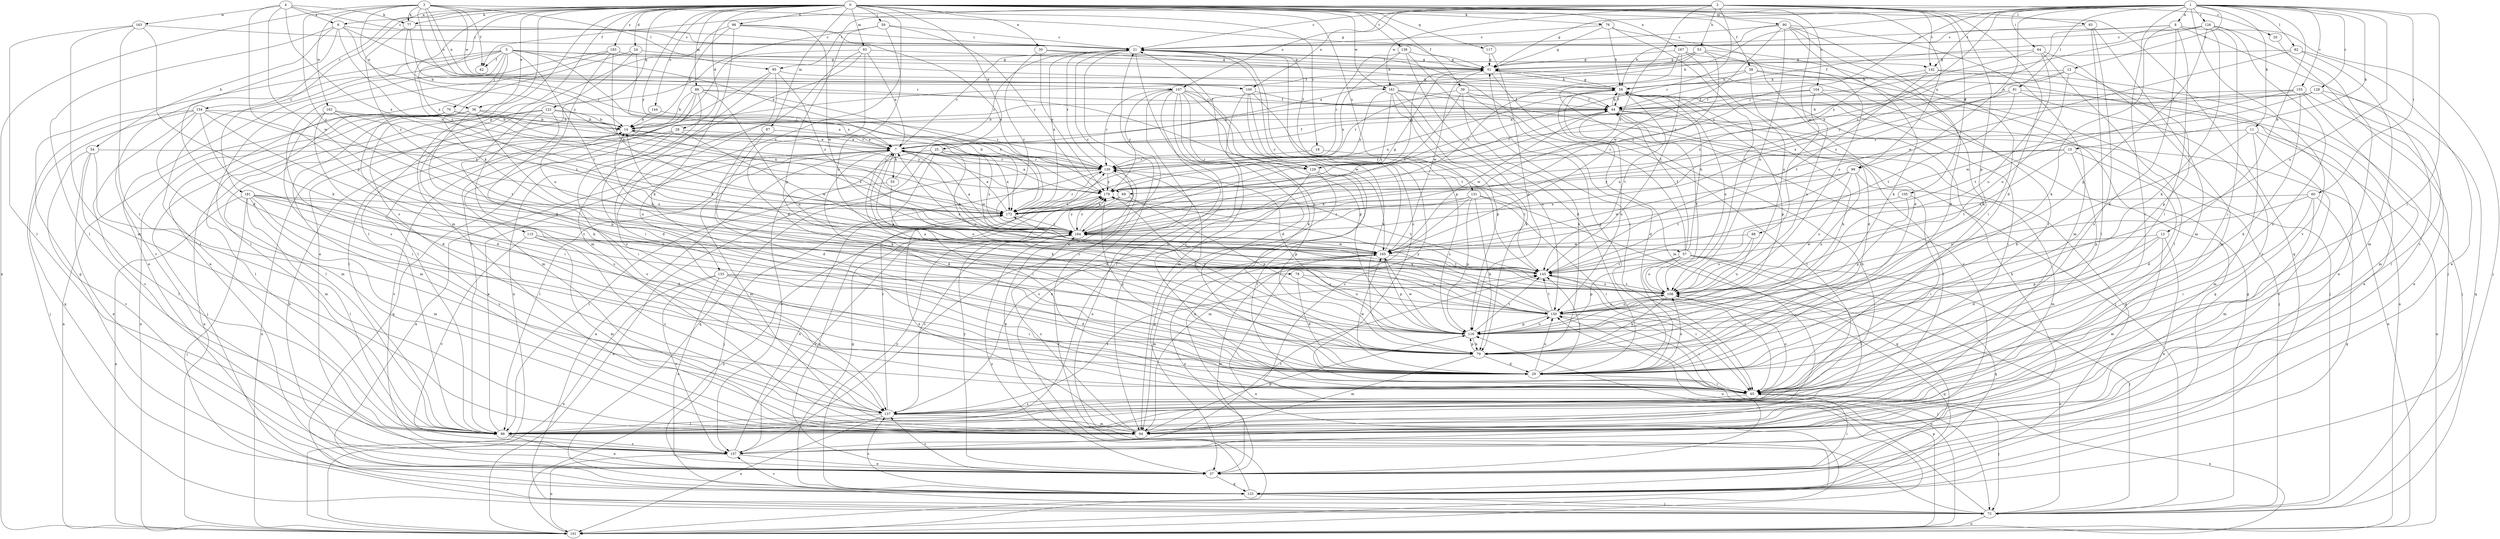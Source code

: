 strict digraph  {
0;
1;
2;
3;
4;
5;
6;
7;
8;
10;
11;
12;
13;
14;
18;
20;
21;
24;
25;
28;
29;
30;
36;
37;
38;
39;
42;
44;
51;
53;
54;
55;
57;
58;
59;
60;
64;
65;
69;
70;
72;
76;
77;
78;
79;
81;
82;
83;
85;
86;
87;
88;
89;
90;
93;
94;
98;
99;
100;
101;
104;
105;
107;
108;
115;
116;
117;
122;
123;
126;
128;
129;
130;
131;
133;
137;
138;
142;
143;
144;
150;
154;
155;
157;
161;
162;
163;
165;
167;
172;
179;
181;
183;
184;
0 -> 6  [label=a];
0 -> 18  [label=c];
0 -> 24  [label=d];
0 -> 25  [label=d];
0 -> 28  [label=d];
0 -> 30  [label=e];
0 -> 36  [label=e];
0 -> 38  [label=f];
0 -> 39  [label=f];
0 -> 59  [label=i];
0 -> 76  [label=k];
0 -> 77  [label=k];
0 -> 87  [label=m];
0 -> 88  [label=m];
0 -> 89  [label=m];
0 -> 90  [label=m];
0 -> 93  [label=m];
0 -> 94  [label=m];
0 -> 98  [label=n];
0 -> 99  [label=n];
0 -> 104  [label=o];
0 -> 115  [label=p];
0 -> 117  [label=q];
0 -> 122  [label=q];
0 -> 123  [label=q];
0 -> 131  [label=s];
0 -> 133  [label=s];
0 -> 137  [label=s];
0 -> 138  [label=t];
0 -> 144  [label=u];
0 -> 154  [label=v];
0 -> 161  [label=w];
0 -> 167  [label=x];
0 -> 172  [label=x];
0 -> 179  [label=y];
0 -> 181  [label=z];
0 -> 183  [label=z];
0 -> 184  [label=z];
1 -> 8  [label=b];
1 -> 10  [label=b];
1 -> 11  [label=b];
1 -> 12  [label=b];
1 -> 13  [label=b];
1 -> 14  [label=b];
1 -> 42  [label=f];
1 -> 51  [label=g];
1 -> 60  [label=i];
1 -> 64  [label=i];
1 -> 65  [label=i];
1 -> 69  [label=j];
1 -> 81  [label=l];
1 -> 82  [label=l];
1 -> 99  [label=n];
1 -> 126  [label=r];
1 -> 128  [label=r];
1 -> 137  [label=s];
1 -> 142  [label=t];
1 -> 150  [label=u];
1 -> 155  [label=v];
1 -> 157  [label=v];
1 -> 184  [label=z];
2 -> 20  [label=c];
2 -> 21  [label=c];
2 -> 29  [label=d];
2 -> 53  [label=h];
2 -> 83  [label=l];
2 -> 85  [label=l];
2 -> 100  [label=n];
2 -> 105  [label=o];
2 -> 107  [label=o];
2 -> 116  [label=p];
2 -> 129  [label=r];
2 -> 142  [label=t];
2 -> 161  [label=w];
2 -> 184  [label=z];
3 -> 36  [label=e];
3 -> 42  [label=f];
3 -> 51  [label=g];
3 -> 77  [label=k];
3 -> 85  [label=l];
3 -> 100  [label=n];
3 -> 101  [label=n];
3 -> 107  [label=o];
3 -> 129  [label=r];
3 -> 161  [label=w];
3 -> 162  [label=w];
3 -> 184  [label=z];
4 -> 6  [label=a];
4 -> 21  [label=c];
4 -> 77  [label=k];
4 -> 116  [label=p];
4 -> 163  [label=w];
4 -> 165  [label=w];
4 -> 172  [label=x];
5 -> 7  [label=a];
5 -> 37  [label=e];
5 -> 42  [label=f];
5 -> 44  [label=f];
5 -> 69  [label=j];
5 -> 70  [label=j];
5 -> 78  [label=k];
5 -> 86  [label=l];
5 -> 123  [label=q];
5 -> 142  [label=t];
5 -> 143  [label=t];
5 -> 157  [label=v];
6 -> 21  [label=c];
6 -> 29  [label=d];
6 -> 54  [label=h];
6 -> 86  [label=l];
6 -> 129  [label=r];
6 -> 172  [label=x];
6 -> 179  [label=y];
7 -> 21  [label=c];
7 -> 29  [label=d];
7 -> 44  [label=f];
7 -> 55  [label=h];
7 -> 57  [label=h];
7 -> 58  [label=h];
7 -> 79  [label=k];
7 -> 86  [label=l];
7 -> 94  [label=m];
7 -> 129  [label=r];
7 -> 130  [label=r];
8 -> 21  [label=c];
8 -> 29  [label=d];
8 -> 65  [label=i];
8 -> 72  [label=j];
8 -> 79  [label=k];
8 -> 157  [label=v];
8 -> 172  [label=x];
10 -> 29  [label=d];
10 -> 116  [label=p];
10 -> 130  [label=r];
10 -> 143  [label=t];
10 -> 172  [label=x];
11 -> 79  [label=k];
11 -> 94  [label=m];
11 -> 101  [label=n];
11 -> 157  [label=v];
11 -> 7  [label=y];
12 -> 58  [label=h];
12 -> 108  [label=o];
12 -> 116  [label=p];
12 -> 179  [label=y];
12 -> 184  [label=z];
13 -> 29  [label=d];
13 -> 37  [label=e];
13 -> 94  [label=m];
13 -> 116  [label=p];
13 -> 165  [label=w];
14 -> 7  [label=a];
14 -> 101  [label=n];
14 -> 179  [label=y];
14 -> 184  [label=z];
18 -> 130  [label=r];
18 -> 143  [label=t];
20 -> 72  [label=j];
21 -> 51  [label=g];
21 -> 94  [label=m];
21 -> 101  [label=n];
21 -> 116  [label=p];
21 -> 130  [label=r];
21 -> 172  [label=x];
24 -> 29  [label=d];
24 -> 37  [label=e];
24 -> 51  [label=g];
24 -> 172  [label=x];
25 -> 65  [label=i];
25 -> 108  [label=o];
25 -> 123  [label=q];
25 -> 130  [label=r];
25 -> 157  [label=v];
25 -> 165  [label=w];
25 -> 172  [label=x];
25 -> 184  [label=z];
28 -> 7  [label=a];
28 -> 123  [label=q];
28 -> 137  [label=s];
28 -> 157  [label=v];
28 -> 165  [label=w];
29 -> 51  [label=g];
29 -> 65  [label=i];
29 -> 108  [label=o];
29 -> 143  [label=t];
29 -> 150  [label=u];
29 -> 165  [label=w];
29 -> 179  [label=y];
30 -> 51  [label=g];
30 -> 58  [label=h];
30 -> 179  [label=y];
30 -> 184  [label=z];
36 -> 7  [label=a];
36 -> 14  [label=b];
36 -> 72  [label=j];
36 -> 94  [label=m];
36 -> 101  [label=n];
36 -> 116  [label=p];
36 -> 150  [label=u];
37 -> 14  [label=b];
37 -> 65  [label=i];
37 -> 123  [label=q];
37 -> 137  [label=s];
37 -> 150  [label=u];
37 -> 165  [label=w];
37 -> 172  [label=x];
37 -> 179  [label=y];
38 -> 29  [label=d];
38 -> 58  [label=h];
38 -> 72  [label=j];
38 -> 101  [label=n];
38 -> 157  [label=v];
39 -> 29  [label=d];
39 -> 44  [label=f];
39 -> 72  [label=j];
39 -> 79  [label=k];
39 -> 130  [label=r];
39 -> 184  [label=z];
44 -> 14  [label=b];
44 -> 58  [label=h];
44 -> 86  [label=l];
44 -> 101  [label=n];
44 -> 123  [label=q];
44 -> 150  [label=u];
44 -> 165  [label=w];
51 -> 58  [label=h];
51 -> 94  [label=m];
51 -> 165  [label=w];
53 -> 7  [label=a];
53 -> 14  [label=b];
53 -> 51  [label=g];
53 -> 79  [label=k];
53 -> 108  [label=o];
53 -> 184  [label=z];
54 -> 37  [label=e];
54 -> 86  [label=l];
54 -> 94  [label=m];
54 -> 130  [label=r];
54 -> 157  [label=v];
55 -> 21  [label=c];
55 -> 86  [label=l];
55 -> 108  [label=o];
57 -> 21  [label=c];
57 -> 44  [label=f];
57 -> 58  [label=h];
57 -> 65  [label=i];
57 -> 72  [label=j];
57 -> 86  [label=l];
57 -> 108  [label=o];
57 -> 116  [label=p];
57 -> 123  [label=q];
57 -> 143  [label=t];
58 -> 44  [label=f];
58 -> 51  [label=g];
58 -> 86  [label=l];
58 -> 108  [label=o];
58 -> 116  [label=p];
58 -> 143  [label=t];
58 -> 172  [label=x];
59 -> 21  [label=c];
59 -> 86  [label=l];
59 -> 116  [label=p];
59 -> 150  [label=u];
59 -> 179  [label=y];
60 -> 65  [label=i];
60 -> 94  [label=m];
60 -> 108  [label=o];
60 -> 123  [label=q];
60 -> 172  [label=x];
64 -> 51  [label=g];
64 -> 86  [label=l];
64 -> 94  [label=m];
64 -> 150  [label=u];
64 -> 179  [label=y];
65 -> 21  [label=c];
65 -> 72  [label=j];
65 -> 101  [label=n];
65 -> 108  [label=o];
65 -> 137  [label=s];
69 -> 116  [label=p];
69 -> 172  [label=x];
69 -> 184  [label=z];
70 -> 14  [label=b];
70 -> 65  [label=i];
70 -> 86  [label=l];
70 -> 101  [label=n];
70 -> 130  [label=r];
70 -> 172  [label=x];
72 -> 7  [label=a];
72 -> 21  [label=c];
72 -> 51  [label=g];
72 -> 101  [label=n];
72 -> 108  [label=o];
72 -> 130  [label=r];
76 -> 21  [label=c];
76 -> 29  [label=d];
76 -> 51  [label=g];
76 -> 58  [label=h];
76 -> 108  [label=o];
77 -> 14  [label=b];
77 -> 21  [label=c];
77 -> 130  [label=r];
77 -> 184  [label=z];
78 -> 29  [label=d];
78 -> 108  [label=o];
78 -> 150  [label=u];
79 -> 21  [label=c];
79 -> 29  [label=d];
79 -> 58  [label=h];
79 -> 94  [label=m];
79 -> 116  [label=p];
79 -> 130  [label=r];
81 -> 37  [label=e];
81 -> 44  [label=f];
81 -> 137  [label=s];
81 -> 143  [label=t];
81 -> 172  [label=x];
82 -> 37  [label=e];
82 -> 51  [label=g];
82 -> 94  [label=m];
82 -> 165  [label=w];
83 -> 21  [label=c];
83 -> 86  [label=l];
83 -> 94  [label=m];
83 -> 137  [label=s];
85 -> 58  [label=h];
85 -> 65  [label=i];
85 -> 86  [label=l];
85 -> 137  [label=s];
85 -> 184  [label=z];
86 -> 7  [label=a];
86 -> 37  [label=e];
86 -> 58  [label=h];
86 -> 157  [label=v];
87 -> 7  [label=a];
87 -> 29  [label=d];
87 -> 79  [label=k];
88 -> 108  [label=o];
88 -> 150  [label=u];
88 -> 165  [label=w];
89 -> 14  [label=b];
89 -> 29  [label=d];
89 -> 44  [label=f];
89 -> 86  [label=l];
89 -> 94  [label=m];
89 -> 150  [label=u];
89 -> 172  [label=x];
90 -> 21  [label=c];
90 -> 29  [label=d];
90 -> 58  [label=h];
90 -> 65  [label=i];
90 -> 79  [label=k];
90 -> 94  [label=m];
90 -> 108  [label=o];
90 -> 165  [label=w];
93 -> 7  [label=a];
93 -> 29  [label=d];
93 -> 51  [label=g];
93 -> 86  [label=l];
93 -> 94  [label=m];
93 -> 101  [label=n];
94 -> 116  [label=p];
94 -> 172  [label=x];
94 -> 184  [label=z];
98 -> 14  [label=b];
98 -> 21  [label=c];
98 -> 37  [label=e];
98 -> 79  [label=k];
98 -> 165  [label=w];
98 -> 172  [label=x];
99 -> 94  [label=m];
99 -> 108  [label=o];
99 -> 143  [label=t];
99 -> 150  [label=u];
99 -> 165  [label=w];
99 -> 179  [label=y];
100 -> 44  [label=f];
100 -> 79  [label=k];
100 -> 94  [label=m];
100 -> 101  [label=n];
100 -> 143  [label=t];
101 -> 116  [label=p];
101 -> 150  [label=u];
101 -> 179  [label=y];
104 -> 7  [label=a];
104 -> 44  [label=f];
104 -> 65  [label=i];
104 -> 108  [label=o];
104 -> 123  [label=q];
105 -> 65  [label=i];
105 -> 116  [label=p];
105 -> 172  [label=x];
107 -> 29  [label=d];
107 -> 44  [label=f];
107 -> 65  [label=i];
107 -> 79  [label=k];
107 -> 86  [label=l];
107 -> 101  [label=n];
107 -> 116  [label=p];
107 -> 130  [label=r];
107 -> 165  [label=w];
107 -> 179  [label=y];
108 -> 7  [label=a];
108 -> 44  [label=f];
108 -> 79  [label=k];
108 -> 123  [label=q];
108 -> 143  [label=t];
108 -> 150  [label=u];
115 -> 94  [label=m];
115 -> 108  [label=o];
115 -> 137  [label=s];
115 -> 157  [label=v];
115 -> 165  [label=w];
116 -> 79  [label=k];
116 -> 143  [label=t];
116 -> 150  [label=u];
116 -> 165  [label=w];
116 -> 179  [label=y];
117 -> 51  [label=g];
117 -> 116  [label=p];
122 -> 7  [label=a];
122 -> 14  [label=b];
122 -> 65  [label=i];
122 -> 86  [label=l];
122 -> 101  [label=n];
122 -> 137  [label=s];
123 -> 7  [label=a];
123 -> 72  [label=j];
123 -> 137  [label=s];
123 -> 157  [label=v];
123 -> 179  [label=y];
123 -> 184  [label=z];
126 -> 21  [label=c];
126 -> 44  [label=f];
126 -> 65  [label=i];
126 -> 79  [label=k];
126 -> 86  [label=l];
126 -> 116  [label=p];
126 -> 137  [label=s];
126 -> 179  [label=y];
128 -> 44  [label=f];
128 -> 86  [label=l];
128 -> 123  [label=q];
128 -> 130  [label=r];
128 -> 165  [label=w];
129 -> 37  [label=e];
129 -> 44  [label=f];
129 -> 51  [label=g];
129 -> 65  [label=i];
129 -> 137  [label=s];
130 -> 14  [label=b];
130 -> 37  [label=e];
130 -> 72  [label=j];
130 -> 101  [label=n];
130 -> 116  [label=p];
130 -> 179  [label=y];
131 -> 65  [label=i];
131 -> 79  [label=k];
131 -> 94  [label=m];
131 -> 116  [label=p];
131 -> 123  [label=q];
131 -> 172  [label=x];
131 -> 184  [label=z];
133 -> 29  [label=d];
133 -> 37  [label=e];
133 -> 65  [label=i];
133 -> 101  [label=n];
133 -> 108  [label=o];
133 -> 157  [label=v];
137 -> 86  [label=l];
137 -> 94  [label=m];
137 -> 101  [label=n];
137 -> 130  [label=r];
137 -> 143  [label=t];
138 -> 29  [label=d];
138 -> 51  [label=g];
138 -> 65  [label=i];
138 -> 130  [label=r];
138 -> 172  [label=x];
142 -> 37  [label=e];
142 -> 58  [label=h];
142 -> 72  [label=j];
142 -> 143  [label=t];
142 -> 184  [label=z];
143 -> 7  [label=a];
143 -> 14  [label=b];
143 -> 65  [label=i];
143 -> 108  [label=o];
143 -> 184  [label=z];
144 -> 14  [label=b];
144 -> 130  [label=r];
150 -> 7  [label=a];
150 -> 65  [label=i];
150 -> 72  [label=j];
150 -> 108  [label=o];
150 -> 116  [label=p];
150 -> 143  [label=t];
150 -> 172  [label=x];
150 -> 179  [label=y];
154 -> 14  [label=b];
154 -> 29  [label=d];
154 -> 72  [label=j];
154 -> 79  [label=k];
154 -> 94  [label=m];
154 -> 123  [label=q];
154 -> 157  [label=v];
154 -> 172  [label=x];
155 -> 14  [label=b];
155 -> 29  [label=d];
155 -> 37  [label=e];
155 -> 44  [label=f];
155 -> 94  [label=m];
155 -> 143  [label=t];
157 -> 21  [label=c];
157 -> 37  [label=e];
157 -> 58  [label=h];
157 -> 101  [label=n];
157 -> 143  [label=t];
157 -> 172  [label=x];
161 -> 44  [label=f];
161 -> 72  [label=j];
161 -> 79  [label=k];
161 -> 116  [label=p];
161 -> 150  [label=u];
161 -> 179  [label=y];
161 -> 184  [label=z];
162 -> 14  [label=b];
162 -> 29  [label=d];
162 -> 65  [label=i];
162 -> 143  [label=t];
162 -> 184  [label=z];
163 -> 21  [label=c];
163 -> 65  [label=i];
163 -> 79  [label=k];
163 -> 86  [label=l];
163 -> 94  [label=m];
165 -> 14  [label=b];
165 -> 21  [label=c];
165 -> 37  [label=e];
165 -> 94  [label=m];
165 -> 101  [label=n];
165 -> 116  [label=p];
165 -> 143  [label=t];
167 -> 51  [label=g];
167 -> 65  [label=i];
167 -> 108  [label=o];
167 -> 143  [label=t];
167 -> 184  [label=z];
172 -> 7  [label=a];
172 -> 130  [label=r];
172 -> 184  [label=z];
179 -> 7  [label=a];
179 -> 123  [label=q];
179 -> 143  [label=t];
179 -> 172  [label=x];
181 -> 29  [label=d];
181 -> 72  [label=j];
181 -> 86  [label=l];
181 -> 94  [label=m];
181 -> 101  [label=n];
181 -> 108  [label=o];
181 -> 137  [label=s];
181 -> 143  [label=t];
181 -> 172  [label=x];
183 -> 51  [label=g];
183 -> 86  [label=l];
183 -> 137  [label=s];
183 -> 150  [label=u];
183 -> 184  [label=z];
184 -> 7  [label=a];
184 -> 21  [label=c];
184 -> 51  [label=g];
184 -> 137  [label=s];
184 -> 157  [label=v];
184 -> 165  [label=w];
184 -> 179  [label=y];
}
